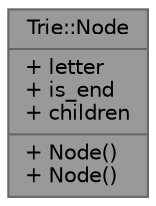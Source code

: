 digraph "Trie::Node"
{
 // LATEX_PDF_SIZE
  bgcolor="transparent";
  edge [fontname=Helvetica,fontsize=10,labelfontname=Helvetica,labelfontsize=10];
  node [fontname=Helvetica,fontsize=10,shape=box,height=0.2,width=0.4];
  Node1 [shape=record,label="{Trie::Node\n|+ letter\l+ is_end\l+ children\l|+ Node()\l+ Node()\l}",height=0.2,width=0.4,color="gray40", fillcolor="grey60", style="filled", fontcolor="black",tooltip=" "];
}

